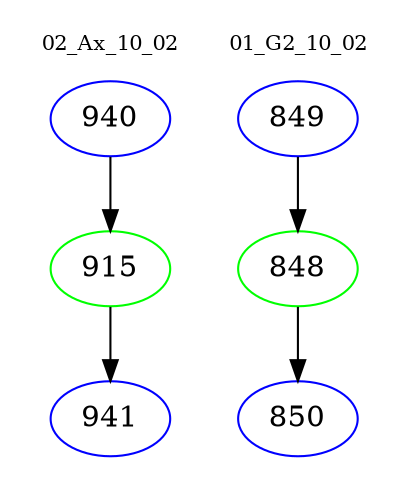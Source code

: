 digraph{
subgraph cluster_0 {
color = white
label = "02_Ax_10_02";
fontsize=10;
T0_940 [label="940", color="blue"]
T0_940 -> T0_915 [color="black"]
T0_915 [label="915", color="green"]
T0_915 -> T0_941 [color="black"]
T0_941 [label="941", color="blue"]
}
subgraph cluster_1 {
color = white
label = "01_G2_10_02";
fontsize=10;
T1_849 [label="849", color="blue"]
T1_849 -> T1_848 [color="black"]
T1_848 [label="848", color="green"]
T1_848 -> T1_850 [color="black"]
T1_850 [label="850", color="blue"]
}
}

